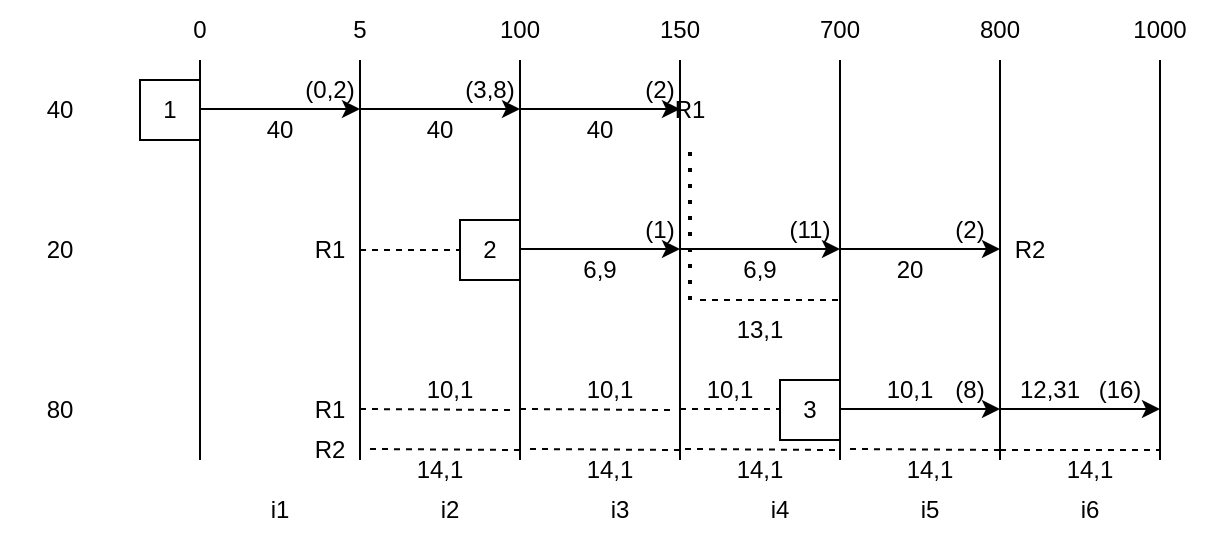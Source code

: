<mxfile version="15.9.1" type="github">
  <diagram id="v-6nLY3T-MIFj0ZKChaS" name="Page-1">
    <mxGraphModel dx="1038" dy="547" grid="1" gridSize="10" guides="1" tooltips="1" connect="1" arrows="1" fold="1" page="1" pageScale="1" pageWidth="850" pageHeight="1100" math="0" shadow="0">
      <root>
        <mxCell id="0" />
        <mxCell id="1" parent="0" />
        <mxCell id="o82rowFZG1uTRPenJI2O-1" value="" style="endArrow=none;html=1;rounded=0;" parent="1" edge="1">
          <mxGeometry width="50" height="50" relative="1" as="geometry">
            <mxPoint x="120" y="280" as="sourcePoint" />
            <mxPoint x="120" y="80" as="targetPoint" />
          </mxGeometry>
        </mxCell>
        <mxCell id="o82rowFZG1uTRPenJI2O-2" value="1" style="whiteSpace=wrap;html=1;aspect=fixed;" parent="1" vertex="1">
          <mxGeometry x="90" y="90" width="30" height="30" as="geometry" />
        </mxCell>
        <mxCell id="o82rowFZG1uTRPenJI2O-5" value="0" style="text;html=1;strokeColor=none;fillColor=none;align=center;verticalAlign=middle;whiteSpace=wrap;rounded=0;" parent="1" vertex="1">
          <mxGeometry x="90" y="50" width="60" height="30" as="geometry" />
        </mxCell>
        <mxCell id="o82rowFZG1uTRPenJI2O-6" value="40" style="text;html=1;strokeColor=none;fillColor=none;align=center;verticalAlign=middle;whiteSpace=wrap;rounded=0;" parent="1" vertex="1">
          <mxGeometry x="20" y="90" width="60" height="30" as="geometry" />
        </mxCell>
        <mxCell id="o82rowFZG1uTRPenJI2O-7" value="2" style="whiteSpace=wrap;html=1;aspect=fixed;" parent="1" vertex="1">
          <mxGeometry x="250" y="160" width="30" height="30" as="geometry" />
        </mxCell>
        <mxCell id="o82rowFZG1uTRPenJI2O-8" value="20" style="text;html=1;strokeColor=none;fillColor=none;align=center;verticalAlign=middle;whiteSpace=wrap;rounded=0;" parent="1" vertex="1">
          <mxGeometry x="20" y="160" width="60" height="30" as="geometry" />
        </mxCell>
        <mxCell id="o82rowFZG1uTRPenJI2O-9" value="80" style="text;html=1;strokeColor=none;fillColor=none;align=center;verticalAlign=middle;whiteSpace=wrap;rounded=0;" parent="1" vertex="1">
          <mxGeometry x="20" y="240" width="60" height="30" as="geometry" />
        </mxCell>
        <mxCell id="o82rowFZG1uTRPenJI2O-10" value="" style="endArrow=none;html=1;rounded=0;" parent="1" edge="1">
          <mxGeometry width="50" height="50" relative="1" as="geometry">
            <mxPoint x="280" y="280" as="sourcePoint" />
            <mxPoint x="280" y="80" as="targetPoint" />
          </mxGeometry>
        </mxCell>
        <mxCell id="o82rowFZG1uTRPenJI2O-11" value="" style="endArrow=none;html=1;rounded=0;" parent="1" edge="1">
          <mxGeometry width="50" height="50" relative="1" as="geometry">
            <mxPoint x="360" y="280" as="sourcePoint" />
            <mxPoint x="360" y="80" as="targetPoint" />
          </mxGeometry>
        </mxCell>
        <mxCell id="o82rowFZG1uTRPenJI2O-12" value="" style="endArrow=none;html=1;rounded=0;" parent="1" edge="1">
          <mxGeometry width="50" height="50" relative="1" as="geometry">
            <mxPoint x="440" y="280" as="sourcePoint" />
            <mxPoint x="440" y="80" as="targetPoint" />
          </mxGeometry>
        </mxCell>
        <mxCell id="o82rowFZG1uTRPenJI2O-13" value="" style="endArrow=none;html=1;rounded=0;" parent="1" edge="1">
          <mxGeometry width="50" height="50" relative="1" as="geometry">
            <mxPoint x="520" y="280" as="sourcePoint" />
            <mxPoint x="520" y="80" as="targetPoint" />
          </mxGeometry>
        </mxCell>
        <mxCell id="o82rowFZG1uTRPenJI2O-14" value="100" style="text;html=1;strokeColor=none;fillColor=none;align=center;verticalAlign=middle;whiteSpace=wrap;rounded=0;" parent="1" vertex="1">
          <mxGeometry x="250" y="50" width="60" height="30" as="geometry" />
        </mxCell>
        <mxCell id="o82rowFZG1uTRPenJI2O-15" value="150" style="text;html=1;strokeColor=none;fillColor=none;align=center;verticalAlign=middle;whiteSpace=wrap;rounded=0;" parent="1" vertex="1">
          <mxGeometry x="330" y="50" width="60" height="30" as="geometry" />
        </mxCell>
        <mxCell id="o82rowFZG1uTRPenJI2O-16" value="700" style="text;html=1;strokeColor=none;fillColor=none;align=center;verticalAlign=middle;whiteSpace=wrap;rounded=0;" parent="1" vertex="1">
          <mxGeometry x="410" y="50" width="60" height="30" as="geometry" />
        </mxCell>
        <mxCell id="o82rowFZG1uTRPenJI2O-17" value="800" style="text;html=1;strokeColor=none;fillColor=none;align=center;verticalAlign=middle;whiteSpace=wrap;rounded=0;" parent="1" vertex="1">
          <mxGeometry x="490" y="50" width="60" height="30" as="geometry" />
        </mxCell>
        <mxCell id="o82rowFZG1uTRPenJI2O-18" value="" style="endArrow=none;html=1;rounded=0;" parent="1" edge="1">
          <mxGeometry width="50" height="50" relative="1" as="geometry">
            <mxPoint x="600" y="280" as="sourcePoint" />
            <mxPoint x="600" y="80" as="targetPoint" />
          </mxGeometry>
        </mxCell>
        <mxCell id="o82rowFZG1uTRPenJI2O-19" value="1000" style="text;html=1;strokeColor=none;fillColor=none;align=center;verticalAlign=middle;whiteSpace=wrap;rounded=0;" parent="1" vertex="1">
          <mxGeometry x="570" y="50" width="60" height="30" as="geometry" />
        </mxCell>
        <mxCell id="o82rowFZG1uTRPenJI2O-21" value="3" style="whiteSpace=wrap;html=1;aspect=fixed;" parent="1" vertex="1">
          <mxGeometry x="410" y="240" width="30" height="30" as="geometry" />
        </mxCell>
        <mxCell id="o82rowFZG1uTRPenJI2O-22" value="" style="endArrow=classic;html=1;rounded=0;" parent="1" edge="1">
          <mxGeometry width="50" height="50" relative="1" as="geometry">
            <mxPoint x="120" y="104.5" as="sourcePoint" />
            <mxPoint x="200" y="104.5" as="targetPoint" />
          </mxGeometry>
        </mxCell>
        <mxCell id="o82rowFZG1uTRPenJI2O-23" value="" style="endArrow=classic;html=1;rounded=0;" parent="1" edge="1">
          <mxGeometry width="50" height="50" relative="1" as="geometry">
            <mxPoint x="280" y="104.5" as="sourcePoint" />
            <mxPoint x="360" y="104.5" as="targetPoint" />
          </mxGeometry>
        </mxCell>
        <mxCell id="o82rowFZG1uTRPenJI2O-24" value="" style="endArrow=classic;html=1;rounded=0;" parent="1" edge="1">
          <mxGeometry width="50" height="50" relative="1" as="geometry">
            <mxPoint x="280" y="174.5" as="sourcePoint" />
            <mxPoint x="360" y="174.5" as="targetPoint" />
          </mxGeometry>
        </mxCell>
        <mxCell id="o82rowFZG1uTRPenJI2O-25" value="" style="endArrow=classic;html=1;rounded=0;" parent="1" edge="1">
          <mxGeometry width="50" height="50" relative="1" as="geometry">
            <mxPoint x="360" y="174.5" as="sourcePoint" />
            <mxPoint x="440" y="174.5" as="targetPoint" />
          </mxGeometry>
        </mxCell>
        <mxCell id="o82rowFZG1uTRPenJI2O-26" value="" style="endArrow=classic;html=1;rounded=0;" parent="1" edge="1">
          <mxGeometry width="50" height="50" relative="1" as="geometry">
            <mxPoint x="440" y="174.5" as="sourcePoint" />
            <mxPoint x="520" y="174.5" as="targetPoint" />
          </mxGeometry>
        </mxCell>
        <mxCell id="o82rowFZG1uTRPenJI2O-27" value="" style="endArrow=classic;html=1;rounded=0;" parent="1" edge="1">
          <mxGeometry width="50" height="50" relative="1" as="geometry">
            <mxPoint x="440" y="254.5" as="sourcePoint" />
            <mxPoint x="520" y="254.5" as="targetPoint" />
          </mxGeometry>
        </mxCell>
        <mxCell id="o82rowFZG1uTRPenJI2O-28" value="" style="endArrow=classic;html=1;rounded=0;" parent="1" edge="1">
          <mxGeometry width="50" height="50" relative="1" as="geometry">
            <mxPoint x="520" y="254.5" as="sourcePoint" />
            <mxPoint x="600" y="254.5" as="targetPoint" />
          </mxGeometry>
        </mxCell>
        <mxCell id="o82rowFZG1uTRPenJI2O-29" value="(0,2)" style="text;html=1;strokeColor=none;fillColor=none;align=center;verticalAlign=middle;whiteSpace=wrap;rounded=0;" parent="1" vertex="1">
          <mxGeometry x="155" y="80" width="60" height="30" as="geometry" />
        </mxCell>
        <mxCell id="o82rowFZG1uTRPenJI2O-31" value="(2)" style="text;html=1;strokeColor=none;fillColor=none;align=center;verticalAlign=middle;whiteSpace=wrap;rounded=0;" parent="1" vertex="1">
          <mxGeometry x="320" y="80" width="60" height="30" as="geometry" />
        </mxCell>
        <mxCell id="o82rowFZG1uTRPenJI2O-32" value="(2)" style="text;html=1;strokeColor=none;fillColor=none;align=center;verticalAlign=middle;whiteSpace=wrap;rounded=0;" parent="1" vertex="1">
          <mxGeometry x="475" y="150" width="60" height="30" as="geometry" />
        </mxCell>
        <mxCell id="o82rowFZG1uTRPenJI2O-33" value="(1)" style="text;html=1;strokeColor=none;fillColor=none;align=center;verticalAlign=middle;whiteSpace=wrap;rounded=0;" parent="1" vertex="1">
          <mxGeometry x="320" y="150" width="60" height="30" as="geometry" />
        </mxCell>
        <mxCell id="o82rowFZG1uTRPenJI2O-34" value="(11)" style="text;html=1;strokeColor=none;fillColor=none;align=center;verticalAlign=middle;whiteSpace=wrap;rounded=0;" parent="1" vertex="1">
          <mxGeometry x="395" y="150" width="60" height="30" as="geometry" />
        </mxCell>
        <mxCell id="o82rowFZG1uTRPenJI2O-35" value="(8)" style="text;html=1;strokeColor=none;fillColor=none;align=center;verticalAlign=middle;whiteSpace=wrap;rounded=0;" parent="1" vertex="1">
          <mxGeometry x="475" y="230" width="60" height="30" as="geometry" />
        </mxCell>
        <mxCell id="o82rowFZG1uTRPenJI2O-36" value="(16)" style="text;html=1;strokeColor=none;fillColor=none;align=center;verticalAlign=middle;whiteSpace=wrap;rounded=0;" parent="1" vertex="1">
          <mxGeometry x="550" y="230" width="60" height="30" as="geometry" />
        </mxCell>
        <mxCell id="o82rowFZG1uTRPenJI2O-37" value="" style="endArrow=none;dashed=1;html=1;rounded=0;entryX=0;entryY=0.5;entryDx=0;entryDy=0;" parent="1" target="o82rowFZG1uTRPenJI2O-7" edge="1">
          <mxGeometry width="50" height="50" relative="1" as="geometry">
            <mxPoint x="200" y="175" as="sourcePoint" />
            <mxPoint x="155" y="180" as="targetPoint" />
          </mxGeometry>
        </mxCell>
        <mxCell id="o82rowFZG1uTRPenJI2O-38" value="40" style="text;html=1;strokeColor=none;fillColor=none;align=center;verticalAlign=middle;whiteSpace=wrap;rounded=0;" parent="1" vertex="1">
          <mxGeometry x="130" y="100" width="60" height="30" as="geometry" />
        </mxCell>
        <mxCell id="o82rowFZG1uTRPenJI2O-39" value="40" style="text;html=1;strokeColor=none;fillColor=none;align=center;verticalAlign=middle;whiteSpace=wrap;rounded=0;" parent="1" vertex="1">
          <mxGeometry x="290" y="100" width="60" height="30" as="geometry" />
        </mxCell>
        <mxCell id="o82rowFZG1uTRPenJI2O-40" value="6,9" style="text;html=1;strokeColor=none;fillColor=none;align=center;verticalAlign=middle;whiteSpace=wrap;rounded=0;" parent="1" vertex="1">
          <mxGeometry x="290" y="170" width="60" height="30" as="geometry" />
        </mxCell>
        <mxCell id="o82rowFZG1uTRPenJI2O-41" value="6,9" style="text;html=1;strokeColor=none;fillColor=none;align=center;verticalAlign=middle;whiteSpace=wrap;rounded=0;" parent="1" vertex="1">
          <mxGeometry x="370" y="170" width="60" height="30" as="geometry" />
        </mxCell>
        <mxCell id="o82rowFZG1uTRPenJI2O-42" value="" style="endArrow=none;dashed=1;html=1;dashPattern=1 3;strokeWidth=2;rounded=0;entryX=0.5;entryY=1;entryDx=0;entryDy=0;" parent="1" target="AytdyRRki4-VozsXf5We-1" edge="1">
          <mxGeometry width="50" height="50" relative="1" as="geometry">
            <mxPoint x="365" y="200" as="sourcePoint" />
            <mxPoint x="390" y="150" as="targetPoint" />
          </mxGeometry>
        </mxCell>
        <mxCell id="o82rowFZG1uTRPenJI2O-44" value="" style="endArrow=none;dashed=1;html=1;rounded=0;exitX=0;exitY=1;exitDx=0;exitDy=0;" parent="1" source="o82rowFZG1uTRPenJI2O-41" edge="1">
          <mxGeometry width="50" height="50" relative="1" as="geometry">
            <mxPoint x="375" y="250" as="sourcePoint" />
            <mxPoint x="440" y="200" as="targetPoint" />
          </mxGeometry>
        </mxCell>
        <mxCell id="o82rowFZG1uTRPenJI2O-45" value="13,1" style="text;html=1;strokeColor=none;fillColor=none;align=center;verticalAlign=middle;whiteSpace=wrap;rounded=0;" parent="1" vertex="1">
          <mxGeometry x="370" y="200" width="60" height="30" as="geometry" />
        </mxCell>
        <mxCell id="o82rowFZG1uTRPenJI2O-46" value="20" style="text;html=1;strokeColor=none;fillColor=none;align=center;verticalAlign=middle;whiteSpace=wrap;rounded=0;" parent="1" vertex="1">
          <mxGeometry x="445" y="170" width="60" height="30" as="geometry" />
        </mxCell>
        <mxCell id="o82rowFZG1uTRPenJI2O-47" value="" style="endArrow=none;dashed=1;html=1;dashPattern=1 3;strokeWidth=2;rounded=0;" parent="1" edge="1">
          <mxGeometry width="50" height="50" relative="1" as="geometry">
            <mxPoint x="365" y="200" as="sourcePoint" />
            <mxPoint x="364.5" y="200" as="targetPoint" />
          </mxGeometry>
        </mxCell>
        <mxCell id="o82rowFZG1uTRPenJI2O-48" value="" style="endArrow=none;dashed=1;html=1;rounded=0;entryX=0;entryY=0.5;entryDx=0;entryDy=0;" parent="1" edge="1">
          <mxGeometry width="50" height="50" relative="1" as="geometry">
            <mxPoint x="360" y="254.5" as="sourcePoint" />
            <mxPoint x="410" y="254.5" as="targetPoint" />
          </mxGeometry>
        </mxCell>
        <mxCell id="o82rowFZG1uTRPenJI2O-49" value="10,1" style="text;html=1;strokeColor=none;fillColor=none;align=center;verticalAlign=middle;whiteSpace=wrap;rounded=0;" parent="1" vertex="1">
          <mxGeometry x="445" y="230" width="60" height="30" as="geometry" />
        </mxCell>
        <mxCell id="o82rowFZG1uTRPenJI2O-56" value="12,31" style="text;html=1;strokeColor=none;fillColor=none;align=center;verticalAlign=middle;whiteSpace=wrap;rounded=0;" parent="1" vertex="1">
          <mxGeometry x="515" y="230" width="60" height="30" as="geometry" />
        </mxCell>
        <mxCell id="o82rowFZG1uTRPenJI2O-59" value="i1" style="text;html=1;strokeColor=none;fillColor=none;align=center;verticalAlign=middle;whiteSpace=wrap;rounded=0;" parent="1" vertex="1">
          <mxGeometry x="130" y="290" width="60" height="30" as="geometry" />
        </mxCell>
        <mxCell id="o82rowFZG1uTRPenJI2O-60" value="i2" style="text;html=1;strokeColor=none;fillColor=none;align=center;verticalAlign=middle;whiteSpace=wrap;rounded=0;" parent="1" vertex="1">
          <mxGeometry x="215" y="290" width="60" height="30" as="geometry" />
        </mxCell>
        <mxCell id="o82rowFZG1uTRPenJI2O-61" value="i3" style="text;html=1;strokeColor=none;fillColor=none;align=center;verticalAlign=middle;whiteSpace=wrap;rounded=0;" parent="1" vertex="1">
          <mxGeometry x="300" y="290" width="60" height="30" as="geometry" />
        </mxCell>
        <mxCell id="o82rowFZG1uTRPenJI2O-62" value="i4" style="text;html=1;strokeColor=none;fillColor=none;align=center;verticalAlign=middle;whiteSpace=wrap;rounded=0;" parent="1" vertex="1">
          <mxGeometry x="380" y="290" width="60" height="30" as="geometry" />
        </mxCell>
        <mxCell id="o82rowFZG1uTRPenJI2O-63" value="i5" style="text;html=1;strokeColor=none;fillColor=none;align=center;verticalAlign=middle;whiteSpace=wrap;rounded=0;" parent="1" vertex="1">
          <mxGeometry x="455" y="290" width="60" height="30" as="geometry" />
        </mxCell>
        <mxCell id="lY7EAafRufBYM40K4AJP-1" value="" style="endArrow=none;html=1;rounded=0;" parent="1" edge="1">
          <mxGeometry width="50" height="50" relative="1" as="geometry">
            <mxPoint x="200" y="280" as="sourcePoint" />
            <mxPoint x="200" y="80" as="targetPoint" />
          </mxGeometry>
        </mxCell>
        <mxCell id="lY7EAafRufBYM40K4AJP-2" value="5" style="text;html=1;strokeColor=none;fillColor=none;align=center;verticalAlign=middle;whiteSpace=wrap;rounded=0;" parent="1" vertex="1">
          <mxGeometry x="170" y="50" width="60" height="30" as="geometry" />
        </mxCell>
        <mxCell id="lY7EAafRufBYM40K4AJP-3" value="" style="endArrow=classic;html=1;rounded=0;" parent="1" edge="1">
          <mxGeometry width="50" height="50" relative="1" as="geometry">
            <mxPoint x="200" y="104.5" as="sourcePoint" />
            <mxPoint x="280" y="104.5" as="targetPoint" />
          </mxGeometry>
        </mxCell>
        <mxCell id="lY7EAafRufBYM40K4AJP-6" value="(3,8)" style="text;html=1;strokeColor=none;fillColor=none;align=center;verticalAlign=middle;whiteSpace=wrap;rounded=0;" parent="1" vertex="1">
          <mxGeometry x="235" y="80" width="60" height="30" as="geometry" />
        </mxCell>
        <mxCell id="lY7EAafRufBYM40K4AJP-7" value="40" style="text;html=1;strokeColor=none;fillColor=none;align=center;verticalAlign=middle;whiteSpace=wrap;rounded=0;" parent="1" vertex="1">
          <mxGeometry x="210" y="100" width="60" height="30" as="geometry" />
        </mxCell>
        <mxCell id="AytdyRRki4-VozsXf5We-1" value="R1" style="text;html=1;strokeColor=none;fillColor=none;align=center;verticalAlign=middle;whiteSpace=wrap;rounded=0;" parent="1" vertex="1">
          <mxGeometry x="335" y="90" width="60" height="30" as="geometry" />
        </mxCell>
        <mxCell id="AytdyRRki4-VozsXf5We-2" value="R1" style="text;html=1;strokeColor=none;fillColor=none;align=center;verticalAlign=middle;whiteSpace=wrap;rounded=0;" parent="1" vertex="1">
          <mxGeometry x="170" y="160" width="30" height="30" as="geometry" />
        </mxCell>
        <mxCell id="AytdyRRki4-VozsXf5We-4" value="" style="endArrow=none;dashed=1;html=1;rounded=0;" parent="1" edge="1">
          <mxGeometry width="50" height="50" relative="1" as="geometry">
            <mxPoint x="280" y="254.5" as="sourcePoint" />
            <mxPoint x="355" y="255" as="targetPoint" />
          </mxGeometry>
        </mxCell>
        <mxCell id="AytdyRRki4-VozsXf5We-6" value="" style="endArrow=none;dashed=1;html=1;rounded=0;" parent="1" edge="1">
          <mxGeometry width="50" height="50" relative="1" as="geometry">
            <mxPoint x="200" y="254.5" as="sourcePoint" />
            <mxPoint x="275" y="255" as="targetPoint" />
          </mxGeometry>
        </mxCell>
        <mxCell id="AytdyRRki4-VozsXf5We-7" value="R1" style="text;html=1;strokeColor=none;fillColor=none;align=center;verticalAlign=middle;whiteSpace=wrap;rounded=0;" parent="1" vertex="1">
          <mxGeometry x="170" y="240" width="30" height="30" as="geometry" />
        </mxCell>
        <mxCell id="AytdyRRki4-VozsXf5We-8" value="10,1" style="text;html=1;strokeColor=none;fillColor=none;align=center;verticalAlign=middle;whiteSpace=wrap;rounded=0;" parent="1" vertex="1">
          <mxGeometry x="215" y="230" width="60" height="30" as="geometry" />
        </mxCell>
        <mxCell id="AytdyRRki4-VozsXf5We-9" value="10,1" style="text;html=1;strokeColor=none;fillColor=none;align=center;verticalAlign=middle;whiteSpace=wrap;rounded=0;" parent="1" vertex="1">
          <mxGeometry x="295" y="230" width="60" height="30" as="geometry" />
        </mxCell>
        <mxCell id="AytdyRRki4-VozsXf5We-10" value="10,1" style="text;html=1;strokeColor=none;fillColor=none;align=center;verticalAlign=middle;whiteSpace=wrap;rounded=0;" parent="1" vertex="1">
          <mxGeometry x="355" y="230" width="60" height="30" as="geometry" />
        </mxCell>
        <mxCell id="AytdyRRki4-VozsXf5We-11" value="R2" style="text;html=1;strokeColor=none;fillColor=none;align=center;verticalAlign=middle;whiteSpace=wrap;rounded=0;" parent="1" vertex="1">
          <mxGeometry x="170" y="260" width="30" height="30" as="geometry" />
        </mxCell>
        <mxCell id="AytdyRRki4-VozsXf5We-12" value="R2" style="text;html=1;strokeColor=none;fillColor=none;align=center;verticalAlign=middle;whiteSpace=wrap;rounded=0;" parent="1" vertex="1">
          <mxGeometry x="520" y="160" width="30" height="30" as="geometry" />
        </mxCell>
        <mxCell id="AytdyRRki4-VozsXf5We-13" value="" style="endArrow=none;dashed=1;html=1;rounded=0;" parent="1" edge="1">
          <mxGeometry width="50" height="50" relative="1" as="geometry">
            <mxPoint x="205" y="274.5" as="sourcePoint" />
            <mxPoint x="280" y="275" as="targetPoint" />
          </mxGeometry>
        </mxCell>
        <mxCell id="AytdyRRki4-VozsXf5We-14" value="" style="endArrow=none;dashed=1;html=1;rounded=0;" parent="1" edge="1">
          <mxGeometry width="50" height="50" relative="1" as="geometry">
            <mxPoint x="285" y="274.5" as="sourcePoint" />
            <mxPoint x="360" y="275" as="targetPoint" />
          </mxGeometry>
        </mxCell>
        <mxCell id="AytdyRRki4-VozsXf5We-15" value="" style="endArrow=none;dashed=1;html=1;rounded=0;" parent="1" edge="1">
          <mxGeometry width="50" height="50" relative="1" as="geometry">
            <mxPoint x="362.5" y="274.5" as="sourcePoint" />
            <mxPoint x="437.5" y="275" as="targetPoint" />
          </mxGeometry>
        </mxCell>
        <mxCell id="AytdyRRki4-VozsXf5We-16" value="" style="endArrow=none;dashed=1;html=1;rounded=0;" parent="1" edge="1">
          <mxGeometry width="50" height="50" relative="1" as="geometry">
            <mxPoint x="445" y="274.5" as="sourcePoint" />
            <mxPoint x="520" y="275" as="targetPoint" />
          </mxGeometry>
        </mxCell>
        <mxCell id="AytdyRRki4-VozsXf5We-17" value="" style="endArrow=none;dashed=1;html=1;rounded=0;" parent="1" edge="1">
          <mxGeometry width="50" height="50" relative="1" as="geometry">
            <mxPoint x="520" y="275" as="sourcePoint" />
            <mxPoint x="600" y="275" as="targetPoint" />
          </mxGeometry>
        </mxCell>
        <mxCell id="AytdyRRki4-VozsXf5We-18" value="14,1" style="text;html=1;strokeColor=none;fillColor=none;align=center;verticalAlign=middle;whiteSpace=wrap;rounded=0;" parent="1" vertex="1">
          <mxGeometry x="535" y="270" width="60" height="30" as="geometry" />
        </mxCell>
        <mxCell id="AytdyRRki4-VozsXf5We-20" value="14,1" style="text;html=1;strokeColor=none;fillColor=none;align=center;verticalAlign=middle;whiteSpace=wrap;rounded=0;" parent="1" vertex="1">
          <mxGeometry x="455" y="270" width="60" height="30" as="geometry" />
        </mxCell>
        <mxCell id="AytdyRRki4-VozsXf5We-21" value="14,1" style="text;html=1;strokeColor=none;fillColor=none;align=center;verticalAlign=middle;whiteSpace=wrap;rounded=0;" parent="1" vertex="1">
          <mxGeometry x="370" y="270" width="60" height="30" as="geometry" />
        </mxCell>
        <mxCell id="AytdyRRki4-VozsXf5We-22" value="14,1" style="text;html=1;strokeColor=none;fillColor=none;align=center;verticalAlign=middle;whiteSpace=wrap;rounded=0;" parent="1" vertex="1">
          <mxGeometry x="295" y="270" width="60" height="30" as="geometry" />
        </mxCell>
        <mxCell id="AytdyRRki4-VozsXf5We-23" value="14,1" style="text;html=1;strokeColor=none;fillColor=none;align=center;verticalAlign=middle;whiteSpace=wrap;rounded=0;" parent="1" vertex="1">
          <mxGeometry x="210" y="270" width="60" height="30" as="geometry" />
        </mxCell>
        <mxCell id="AytdyRRki4-VozsXf5We-24" value="i6" style="text;html=1;strokeColor=none;fillColor=none;align=center;verticalAlign=middle;whiteSpace=wrap;rounded=0;" parent="1" vertex="1">
          <mxGeometry x="535" y="290" width="60" height="30" as="geometry" />
        </mxCell>
      </root>
    </mxGraphModel>
  </diagram>
</mxfile>
